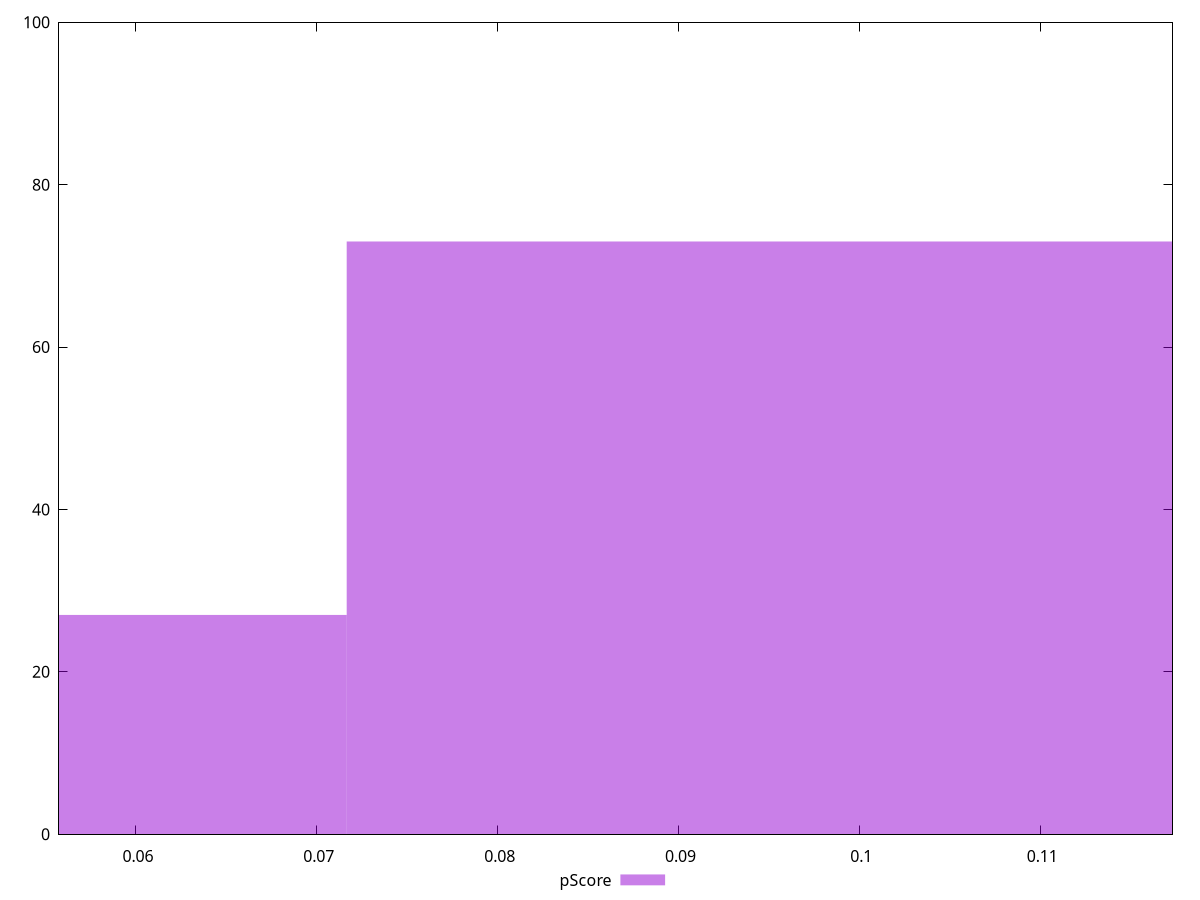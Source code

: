 reset

$pScore <<EOF
0.09553789036797718 73
0.04776894518398859 27
EOF

set key outside below
set boxwidth 0.04776894518398859
set xrange [0.05574573939475902:0.11731416104583847]
set yrange [0:100]
set trange [0:100]
set style fill transparent solid 0.5 noborder
set terminal svg size 640, 490 enhanced background rgb 'white'
set output "reprap/largest-contentful-paint/samples/pages+cached+noexternal+nofonts/pScore/histogram.svg"

plot $pScore title "pScore" with boxes

reset
